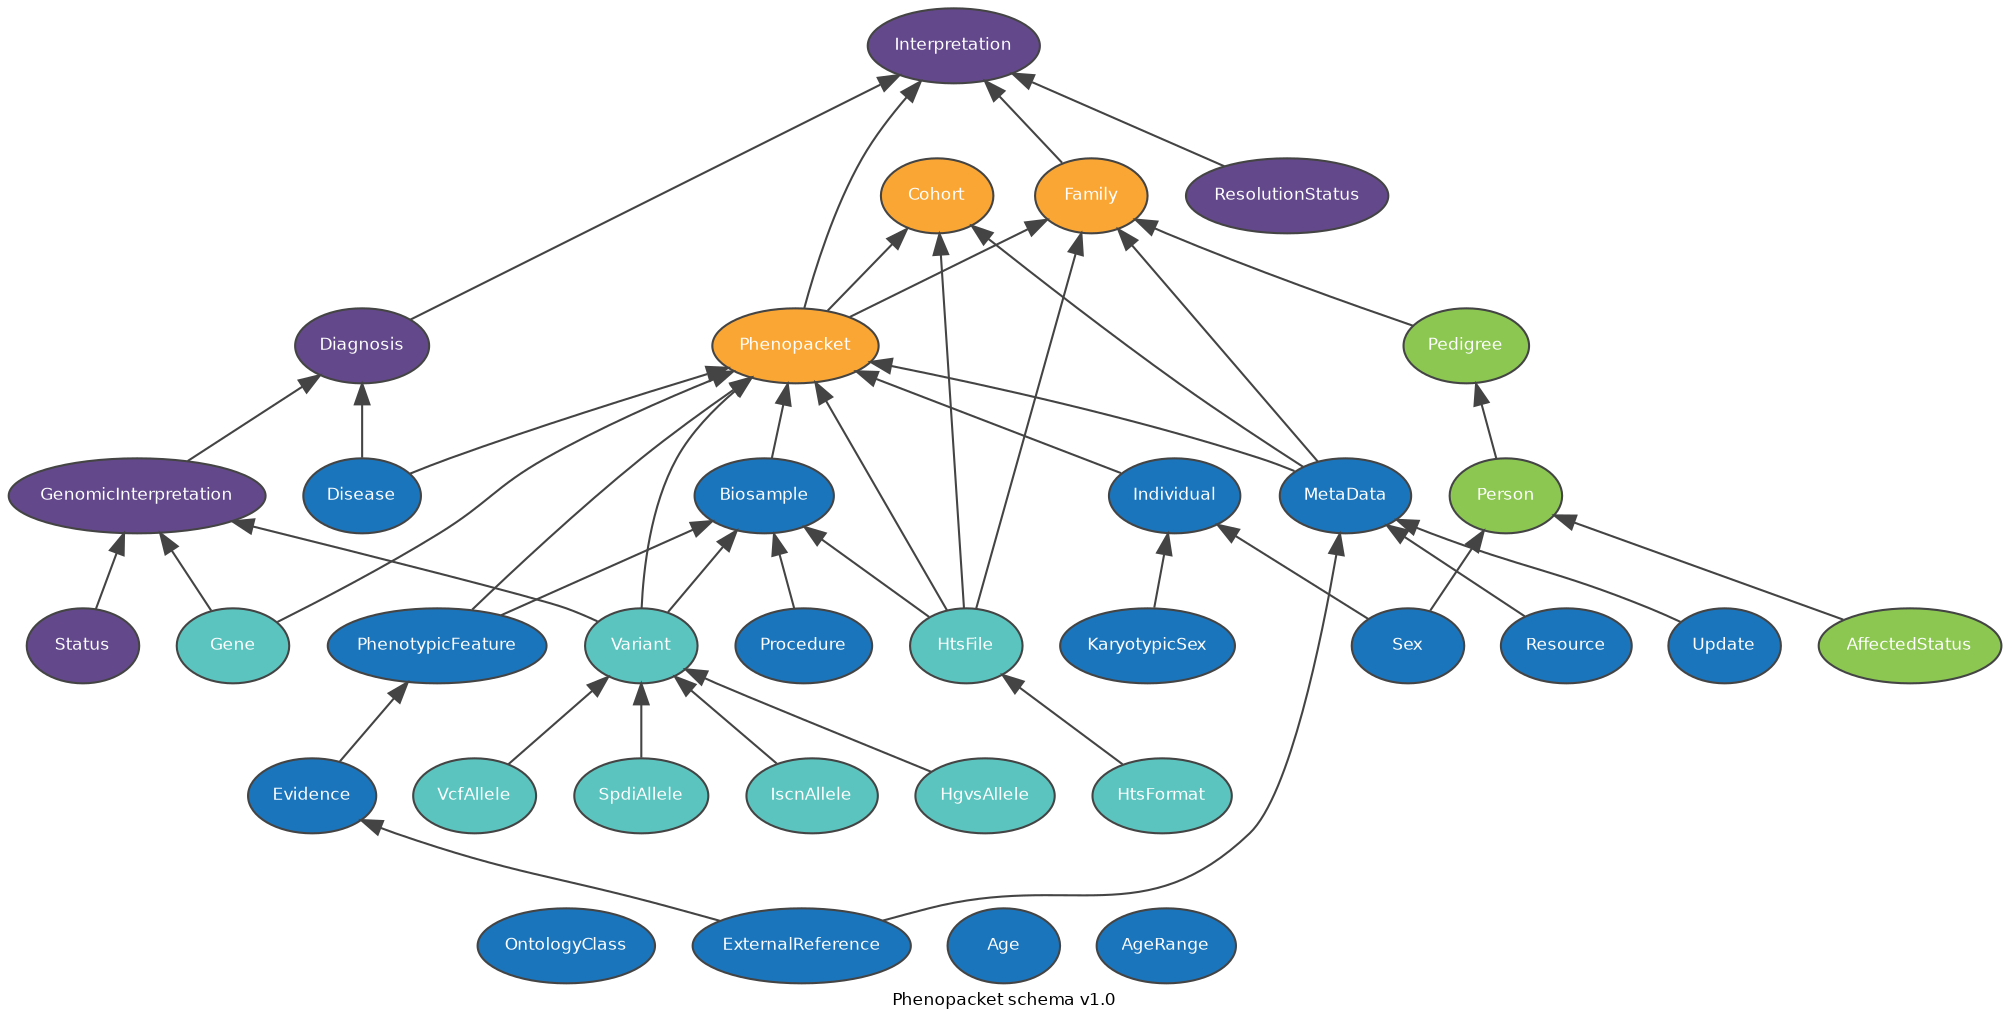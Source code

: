 // Generated using https://edotor.net/
// See https://graphviz.gitlab.io/
// Note the OntologyClass, Age and AgeRange edges are commented-out for greater clarity of the output
digraph phenopacket_schema_v1_overview {

    label = "Phenopacket schema v1.0"

    fontname = "Bitstream Vera Sans"
    fontsize = 8
    rankdir = BT
    splines = "true"


    node [
        fontname = "Bitstream Vera Sans"
        fontsize = 8
        style = "filled"
        fontcolor = "white"
        fillcolor = "#1b75bc"
        color = "#444444"
    ]

    edge [
        fontname = "Bitstream Vera Sans"
        fontsize = 8
        color = "#444444"
    ]

    // base.proto
    subgraph base {

        OntologyClass
        ExternalReference
        Evidence
        Sex
        KaryotypicSex
        Procedure
        Age
        AgeRange
        PhenotypicFeature
           // biosample.proto
        Biosample
        
        PhenotypicFeature -> Biosample
        Procedure -> Biosample
        // OntologyClass -> Biosample
        // Age -> Biosample
        // AgeRange -> Biosample


    // individual.proto
        Individual

        Sex -> Individual
        KaryotypicSex -> Individual
        // OntologyClass -> Individual
        // Age -> Individual
        // AgeRange -> Individual

        // disease.proto
        Disease
        // OntologyClass -> Disease
        // Age -> Disease
        // AgeRange -> Disease

        //    OntologyClass -> PhenotypicFeature
        Evidence -> PhenotypicFeature
    }
    
 

    // genome.proto
    subgraph genomeProto {
        node[fillcolor = "#5BC4BF"]
        
        HtsFile
        HtsFormat
        Gene
        Variant
        HgvsAllele
        VcfAllele
        SpdiAllele
        IscnAllele
        
        HtsFile -> Biosample
        Variant -> Biosample

        HtsFormat -> HtsFile

        //    OntologyClass -> Variant
        HgvsAllele -> Variant
        VcfAllele -> Variant
        SpdiAllele -> Variant
        IscnAllele -> Variant
    }


    subgraph interpretationProto {
        label = "interpretation"
        node[fillcolor = "#63498B"]
        Interpretation

        ResolutionStatus -> Interpretation
        Phenopacket -> Interpretation
        Family -> Interpretation
        Diagnosis -> Interpretation

        //    OntologyClass -> Diagnosis
        Disease -> Diagnosis
        GenomicInterpretation -> Diagnosis

        Status -> GenomicInterpretation
        Gene -> GenomicInterpretation
        Variant -> GenomicInterpretation
    }


    // pedigree.proto

    subgraph pedigreeProto {
        node[fillcolor = "#8BC751"]
        Pedigree 
        Person
        AffectedStatus
            

        Person -> Pedigree
        Sex -> Person
        AffectedStatus -> Person
    }


    // phenopackets.proto
    Phenopacket [
    // label = "{Phenopacket| id: String [1..1]\l subject: Individual [1..1]\l phenotypic_features: PhenotypicFeature [0..*]\l biosamples: Biosample [0..*]\l genes: Gene [0..*]\l variants: Variant [0..*]\l diseases: Disease [0..*]\l hts_files: HtsFile [0..*]\l meta_data: MetaData [1..1]\l}"
        fillcolor = "#faa634"
    ]

    Family [
    // label = "{Family| id: String [1..1]\l proband: Phenopacket [1..1]\l relatives: Phenopacket [0..*]\l consanguinous_parents: Boolean\l pedigree: Pedigree [1..1]\l hts_files: HtsFile [0..*]\l meta_data: MetaData [1..1]\l}"
        fillcolor = "#faa634"
    ]

    Cohort [
    fillcolor = "#faa634"
    ]

    MetaData [
    // label = "{MetaData| created: google.protobuf.Timestamp\l created_by: String\l submitted_by: String\l resources: Resource [0..*]\l updates: Update [0..*]\l phenopacket_schema_version: String\l external_references: ExternalReference [0..*]\l}"
    ]

    Resource [
    // label = "{Resource| id: String\l name: String\l url: String\l version: String\l namespace_prefix: String\l iri_prefix: string\l}"
    ]

    Update [
    // label = "{Update| timestamp: Timestamp\l updated_by: String\l comment: String\l}"
    ]

    subgraph phenopacketsProto {
        Resource -> MetaData
        Update -> MetaData
        ExternalReference -> MetaData
        ExternalReference -> Evidence
        //    OntologyClass -> Evidence

        Individual -> Phenopacket
        PhenotypicFeature -> Phenopacket
        Biosample -> Phenopacket
        Gene -> Phenopacket
        Variant -> Phenopacket
        Disease -> Phenopacket
        HtsFile -> Phenopacket
        MetaData -> Phenopacket

        Phenopacket -> Family
        Pedigree -> Family
        HtsFile -> Family
        MetaData -> Family

        Phenopacket -> Cohort
        HtsFile -> Cohort
        MetaData -> Cohort
    }

}
